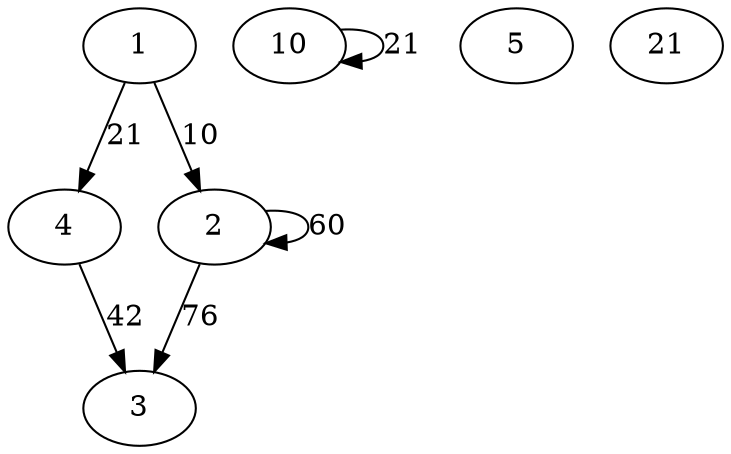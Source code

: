 digraph G {
  4 [label="4"];
  4 -> 3 [label="42"];
  3 [label="3"];
  10 [label="10"];
  10 -> 10 [label="21"];
  5 [label="5"];
  1 [label="1"];
  1 -> 2 [label="10"];
  1 -> 4 [label="21"];
  2 [label="2"];
  2 -> 2 [label="60"];
  2 -> 3 [label="76"];
  21 [label="21"];
}
